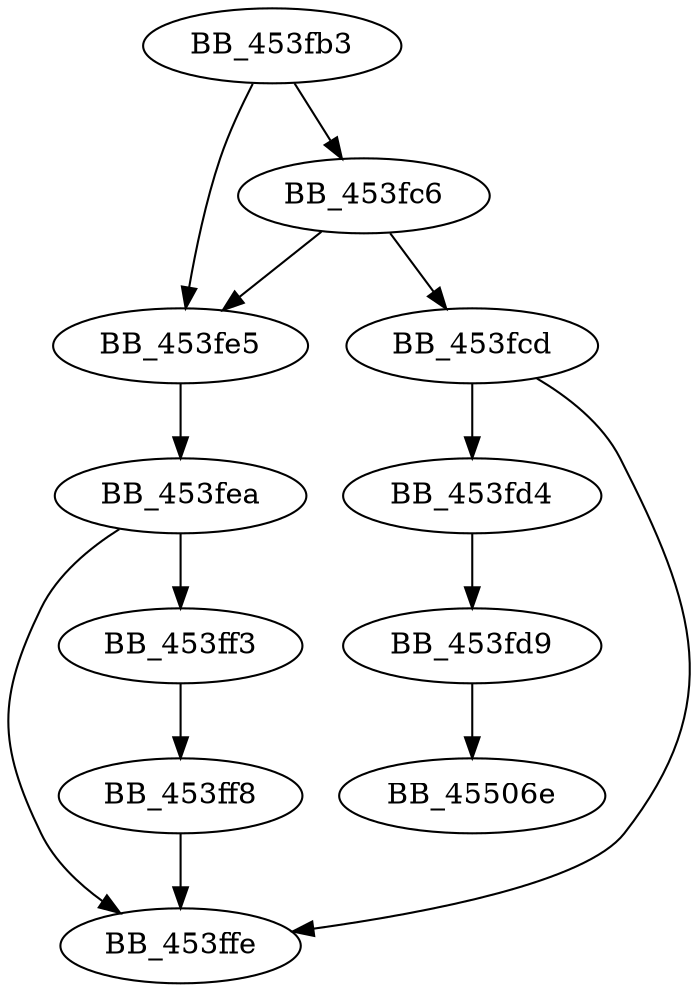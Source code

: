 DiGraph sub_453FB3{
BB_453fb3->BB_453fc6
BB_453fb3->BB_453fe5
BB_453fc6->BB_453fcd
BB_453fc6->BB_453fe5
BB_453fcd->BB_453fd4
BB_453fcd->BB_453ffe
BB_453fd4->BB_453fd9
BB_453fd9->BB_45506e
BB_453fe5->BB_453fea
BB_453fea->BB_453ff3
BB_453fea->BB_453ffe
BB_453ff3->BB_453ff8
BB_453ff8->BB_453ffe
}
